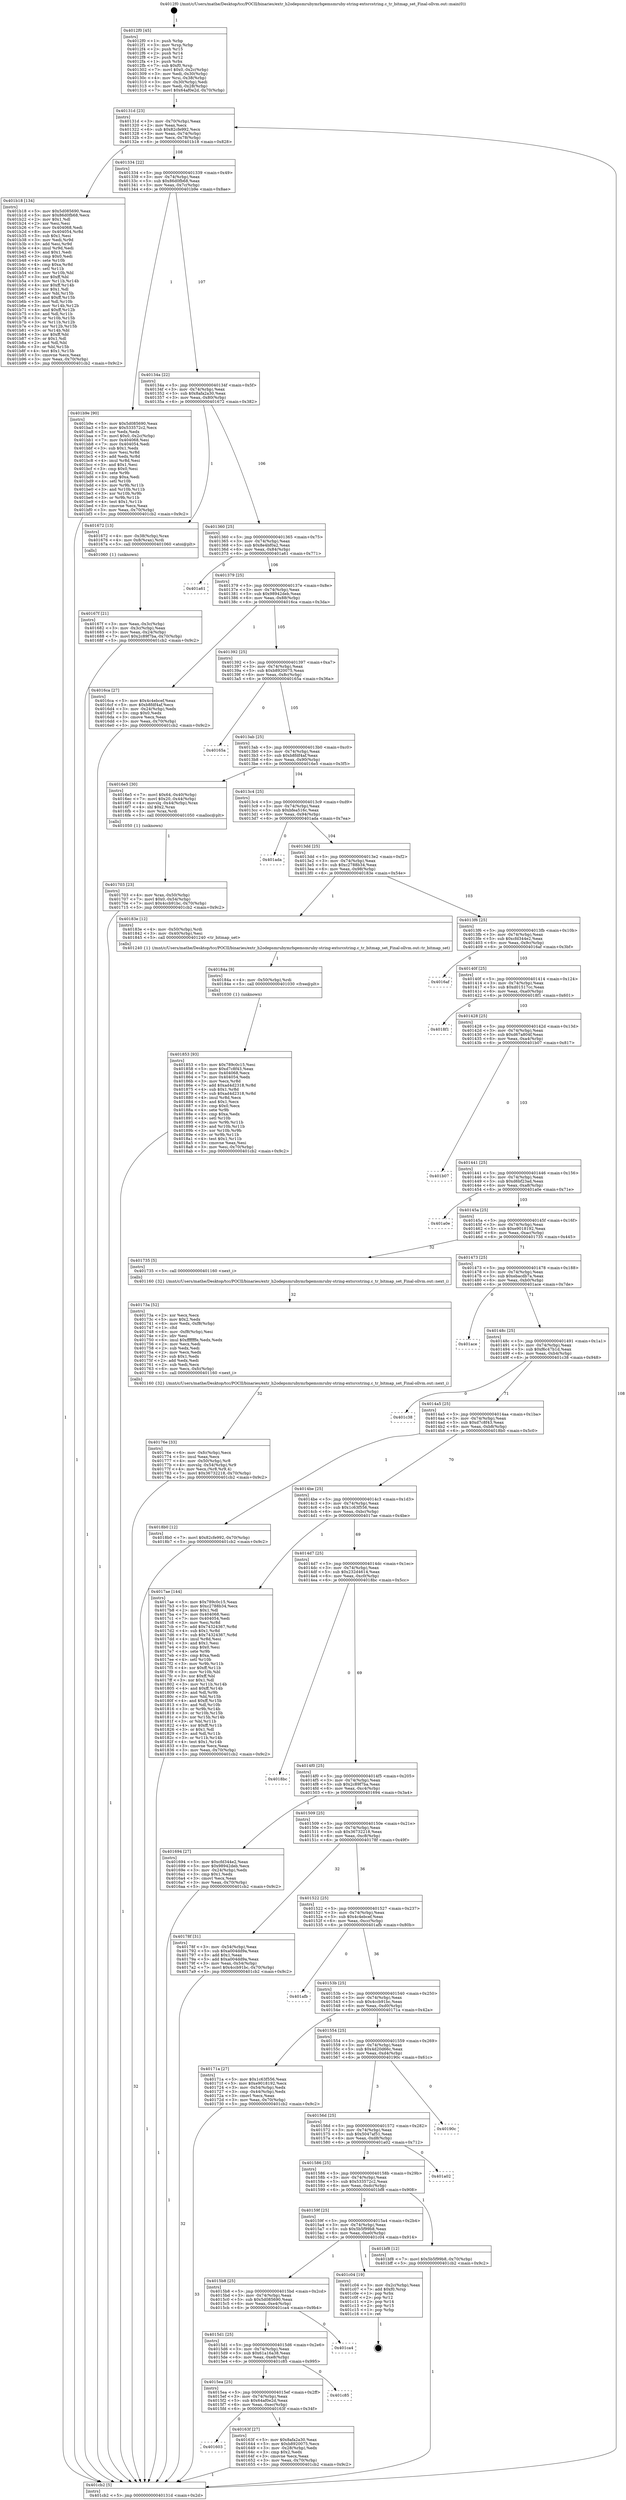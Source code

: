 digraph "0x4012f0" {
  label = "0x4012f0 (/mnt/c/Users/mathe/Desktop/tcc/POCII/binaries/extr_h2odepsmrubymrbgemsmruby-string-extsrcstring.c_tr_bitmap_set_Final-ollvm.out::main(0))"
  labelloc = "t"
  node[shape=record]

  Entry [label="",width=0.3,height=0.3,shape=circle,fillcolor=black,style=filled]
  "0x40131d" [label="{
     0x40131d [23]\l
     | [instrs]\l
     &nbsp;&nbsp;0x40131d \<+3\>: mov -0x70(%rbp),%eax\l
     &nbsp;&nbsp;0x401320 \<+2\>: mov %eax,%ecx\l
     &nbsp;&nbsp;0x401322 \<+6\>: sub $0x82cfe992,%ecx\l
     &nbsp;&nbsp;0x401328 \<+3\>: mov %eax,-0x74(%rbp)\l
     &nbsp;&nbsp;0x40132b \<+3\>: mov %ecx,-0x78(%rbp)\l
     &nbsp;&nbsp;0x40132e \<+6\>: je 0000000000401b18 \<main+0x828\>\l
  }"]
  "0x401b18" [label="{
     0x401b18 [134]\l
     | [instrs]\l
     &nbsp;&nbsp;0x401b18 \<+5\>: mov $0x5d085690,%eax\l
     &nbsp;&nbsp;0x401b1d \<+5\>: mov $0x86d0fb68,%ecx\l
     &nbsp;&nbsp;0x401b22 \<+2\>: mov $0x1,%dl\l
     &nbsp;&nbsp;0x401b24 \<+2\>: xor %esi,%esi\l
     &nbsp;&nbsp;0x401b26 \<+7\>: mov 0x404068,%edi\l
     &nbsp;&nbsp;0x401b2d \<+8\>: mov 0x404054,%r8d\l
     &nbsp;&nbsp;0x401b35 \<+3\>: sub $0x1,%esi\l
     &nbsp;&nbsp;0x401b38 \<+3\>: mov %edi,%r9d\l
     &nbsp;&nbsp;0x401b3b \<+3\>: add %esi,%r9d\l
     &nbsp;&nbsp;0x401b3e \<+4\>: imul %r9d,%edi\l
     &nbsp;&nbsp;0x401b42 \<+3\>: and $0x1,%edi\l
     &nbsp;&nbsp;0x401b45 \<+3\>: cmp $0x0,%edi\l
     &nbsp;&nbsp;0x401b48 \<+4\>: sete %r10b\l
     &nbsp;&nbsp;0x401b4c \<+4\>: cmp $0xa,%r8d\l
     &nbsp;&nbsp;0x401b50 \<+4\>: setl %r11b\l
     &nbsp;&nbsp;0x401b54 \<+3\>: mov %r10b,%bl\l
     &nbsp;&nbsp;0x401b57 \<+3\>: xor $0xff,%bl\l
     &nbsp;&nbsp;0x401b5a \<+3\>: mov %r11b,%r14b\l
     &nbsp;&nbsp;0x401b5d \<+4\>: xor $0xff,%r14b\l
     &nbsp;&nbsp;0x401b61 \<+3\>: xor $0x1,%dl\l
     &nbsp;&nbsp;0x401b64 \<+3\>: mov %bl,%r15b\l
     &nbsp;&nbsp;0x401b67 \<+4\>: and $0xff,%r15b\l
     &nbsp;&nbsp;0x401b6b \<+3\>: and %dl,%r10b\l
     &nbsp;&nbsp;0x401b6e \<+3\>: mov %r14b,%r12b\l
     &nbsp;&nbsp;0x401b71 \<+4\>: and $0xff,%r12b\l
     &nbsp;&nbsp;0x401b75 \<+3\>: and %dl,%r11b\l
     &nbsp;&nbsp;0x401b78 \<+3\>: or %r10b,%r15b\l
     &nbsp;&nbsp;0x401b7b \<+3\>: or %r11b,%r12b\l
     &nbsp;&nbsp;0x401b7e \<+3\>: xor %r12b,%r15b\l
     &nbsp;&nbsp;0x401b81 \<+3\>: or %r14b,%bl\l
     &nbsp;&nbsp;0x401b84 \<+3\>: xor $0xff,%bl\l
     &nbsp;&nbsp;0x401b87 \<+3\>: or $0x1,%dl\l
     &nbsp;&nbsp;0x401b8a \<+2\>: and %dl,%bl\l
     &nbsp;&nbsp;0x401b8c \<+3\>: or %bl,%r15b\l
     &nbsp;&nbsp;0x401b8f \<+4\>: test $0x1,%r15b\l
     &nbsp;&nbsp;0x401b93 \<+3\>: cmovne %ecx,%eax\l
     &nbsp;&nbsp;0x401b96 \<+3\>: mov %eax,-0x70(%rbp)\l
     &nbsp;&nbsp;0x401b99 \<+5\>: jmp 0000000000401cb2 \<main+0x9c2\>\l
  }"]
  "0x401334" [label="{
     0x401334 [22]\l
     | [instrs]\l
     &nbsp;&nbsp;0x401334 \<+5\>: jmp 0000000000401339 \<main+0x49\>\l
     &nbsp;&nbsp;0x401339 \<+3\>: mov -0x74(%rbp),%eax\l
     &nbsp;&nbsp;0x40133c \<+5\>: sub $0x86d0fb68,%eax\l
     &nbsp;&nbsp;0x401341 \<+3\>: mov %eax,-0x7c(%rbp)\l
     &nbsp;&nbsp;0x401344 \<+6\>: je 0000000000401b9e \<main+0x8ae\>\l
  }"]
  Exit [label="",width=0.3,height=0.3,shape=circle,fillcolor=black,style=filled,peripheries=2]
  "0x401b9e" [label="{
     0x401b9e [90]\l
     | [instrs]\l
     &nbsp;&nbsp;0x401b9e \<+5\>: mov $0x5d085690,%eax\l
     &nbsp;&nbsp;0x401ba3 \<+5\>: mov $0x533572c2,%ecx\l
     &nbsp;&nbsp;0x401ba8 \<+2\>: xor %edx,%edx\l
     &nbsp;&nbsp;0x401baa \<+7\>: movl $0x0,-0x2c(%rbp)\l
     &nbsp;&nbsp;0x401bb1 \<+7\>: mov 0x404068,%esi\l
     &nbsp;&nbsp;0x401bb8 \<+7\>: mov 0x404054,%edi\l
     &nbsp;&nbsp;0x401bbf \<+3\>: sub $0x1,%edx\l
     &nbsp;&nbsp;0x401bc2 \<+3\>: mov %esi,%r8d\l
     &nbsp;&nbsp;0x401bc5 \<+3\>: add %edx,%r8d\l
     &nbsp;&nbsp;0x401bc8 \<+4\>: imul %r8d,%esi\l
     &nbsp;&nbsp;0x401bcc \<+3\>: and $0x1,%esi\l
     &nbsp;&nbsp;0x401bcf \<+3\>: cmp $0x0,%esi\l
     &nbsp;&nbsp;0x401bd2 \<+4\>: sete %r9b\l
     &nbsp;&nbsp;0x401bd6 \<+3\>: cmp $0xa,%edi\l
     &nbsp;&nbsp;0x401bd9 \<+4\>: setl %r10b\l
     &nbsp;&nbsp;0x401bdd \<+3\>: mov %r9b,%r11b\l
     &nbsp;&nbsp;0x401be0 \<+3\>: and %r10b,%r11b\l
     &nbsp;&nbsp;0x401be3 \<+3\>: xor %r10b,%r9b\l
     &nbsp;&nbsp;0x401be6 \<+3\>: or %r9b,%r11b\l
     &nbsp;&nbsp;0x401be9 \<+4\>: test $0x1,%r11b\l
     &nbsp;&nbsp;0x401bed \<+3\>: cmovne %ecx,%eax\l
     &nbsp;&nbsp;0x401bf0 \<+3\>: mov %eax,-0x70(%rbp)\l
     &nbsp;&nbsp;0x401bf3 \<+5\>: jmp 0000000000401cb2 \<main+0x9c2\>\l
  }"]
  "0x40134a" [label="{
     0x40134a [22]\l
     | [instrs]\l
     &nbsp;&nbsp;0x40134a \<+5\>: jmp 000000000040134f \<main+0x5f\>\l
     &nbsp;&nbsp;0x40134f \<+3\>: mov -0x74(%rbp),%eax\l
     &nbsp;&nbsp;0x401352 \<+5\>: sub $0x8afa2a30,%eax\l
     &nbsp;&nbsp;0x401357 \<+3\>: mov %eax,-0x80(%rbp)\l
     &nbsp;&nbsp;0x40135a \<+6\>: je 0000000000401672 \<main+0x382\>\l
  }"]
  "0x401853" [label="{
     0x401853 [93]\l
     | [instrs]\l
     &nbsp;&nbsp;0x401853 \<+5\>: mov $0x789c0c15,%esi\l
     &nbsp;&nbsp;0x401858 \<+5\>: mov $0xd7c8f43,%eax\l
     &nbsp;&nbsp;0x40185d \<+7\>: mov 0x404068,%ecx\l
     &nbsp;&nbsp;0x401864 \<+7\>: mov 0x404054,%edx\l
     &nbsp;&nbsp;0x40186b \<+3\>: mov %ecx,%r8d\l
     &nbsp;&nbsp;0x40186e \<+7\>: add $0xad4d2318,%r8d\l
     &nbsp;&nbsp;0x401875 \<+4\>: sub $0x1,%r8d\l
     &nbsp;&nbsp;0x401879 \<+7\>: sub $0xad4d2318,%r8d\l
     &nbsp;&nbsp;0x401880 \<+4\>: imul %r8d,%ecx\l
     &nbsp;&nbsp;0x401884 \<+3\>: and $0x1,%ecx\l
     &nbsp;&nbsp;0x401887 \<+3\>: cmp $0x0,%ecx\l
     &nbsp;&nbsp;0x40188a \<+4\>: sete %r9b\l
     &nbsp;&nbsp;0x40188e \<+3\>: cmp $0xa,%edx\l
     &nbsp;&nbsp;0x401891 \<+4\>: setl %r10b\l
     &nbsp;&nbsp;0x401895 \<+3\>: mov %r9b,%r11b\l
     &nbsp;&nbsp;0x401898 \<+3\>: and %r10b,%r11b\l
     &nbsp;&nbsp;0x40189b \<+3\>: xor %r10b,%r9b\l
     &nbsp;&nbsp;0x40189e \<+3\>: or %r9b,%r11b\l
     &nbsp;&nbsp;0x4018a1 \<+4\>: test $0x1,%r11b\l
     &nbsp;&nbsp;0x4018a5 \<+3\>: cmovne %eax,%esi\l
     &nbsp;&nbsp;0x4018a8 \<+3\>: mov %esi,-0x70(%rbp)\l
     &nbsp;&nbsp;0x4018ab \<+5\>: jmp 0000000000401cb2 \<main+0x9c2\>\l
  }"]
  "0x401672" [label="{
     0x401672 [13]\l
     | [instrs]\l
     &nbsp;&nbsp;0x401672 \<+4\>: mov -0x38(%rbp),%rax\l
     &nbsp;&nbsp;0x401676 \<+4\>: mov 0x8(%rax),%rdi\l
     &nbsp;&nbsp;0x40167a \<+5\>: call 0000000000401060 \<atoi@plt\>\l
     | [calls]\l
     &nbsp;&nbsp;0x401060 \{1\} (unknown)\l
  }"]
  "0x401360" [label="{
     0x401360 [25]\l
     | [instrs]\l
     &nbsp;&nbsp;0x401360 \<+5\>: jmp 0000000000401365 \<main+0x75\>\l
     &nbsp;&nbsp;0x401365 \<+3\>: mov -0x74(%rbp),%eax\l
     &nbsp;&nbsp;0x401368 \<+5\>: sub $0x8e4bf0a2,%eax\l
     &nbsp;&nbsp;0x40136d \<+6\>: mov %eax,-0x84(%rbp)\l
     &nbsp;&nbsp;0x401373 \<+6\>: je 0000000000401a61 \<main+0x771\>\l
  }"]
  "0x40184a" [label="{
     0x40184a [9]\l
     | [instrs]\l
     &nbsp;&nbsp;0x40184a \<+4\>: mov -0x50(%rbp),%rdi\l
     &nbsp;&nbsp;0x40184e \<+5\>: call 0000000000401030 \<free@plt\>\l
     | [calls]\l
     &nbsp;&nbsp;0x401030 \{1\} (unknown)\l
  }"]
  "0x401a61" [label="{
     0x401a61\l
  }", style=dashed]
  "0x401379" [label="{
     0x401379 [25]\l
     | [instrs]\l
     &nbsp;&nbsp;0x401379 \<+5\>: jmp 000000000040137e \<main+0x8e\>\l
     &nbsp;&nbsp;0x40137e \<+3\>: mov -0x74(%rbp),%eax\l
     &nbsp;&nbsp;0x401381 \<+5\>: sub $0x98942deb,%eax\l
     &nbsp;&nbsp;0x401386 \<+6\>: mov %eax,-0x88(%rbp)\l
     &nbsp;&nbsp;0x40138c \<+6\>: je 00000000004016ca \<main+0x3da\>\l
  }"]
  "0x40176e" [label="{
     0x40176e [33]\l
     | [instrs]\l
     &nbsp;&nbsp;0x40176e \<+6\>: mov -0xfc(%rbp),%ecx\l
     &nbsp;&nbsp;0x401774 \<+3\>: imul %eax,%ecx\l
     &nbsp;&nbsp;0x401777 \<+4\>: mov -0x50(%rbp),%r8\l
     &nbsp;&nbsp;0x40177b \<+4\>: movslq -0x54(%rbp),%r9\l
     &nbsp;&nbsp;0x40177f \<+4\>: mov %ecx,(%r8,%r9,4)\l
     &nbsp;&nbsp;0x401783 \<+7\>: movl $0x36732218,-0x70(%rbp)\l
     &nbsp;&nbsp;0x40178a \<+5\>: jmp 0000000000401cb2 \<main+0x9c2\>\l
  }"]
  "0x4016ca" [label="{
     0x4016ca [27]\l
     | [instrs]\l
     &nbsp;&nbsp;0x4016ca \<+5\>: mov $0x4c4ebcef,%eax\l
     &nbsp;&nbsp;0x4016cf \<+5\>: mov $0xb8fdf4af,%ecx\l
     &nbsp;&nbsp;0x4016d4 \<+3\>: mov -0x24(%rbp),%edx\l
     &nbsp;&nbsp;0x4016d7 \<+3\>: cmp $0x0,%edx\l
     &nbsp;&nbsp;0x4016da \<+3\>: cmove %ecx,%eax\l
     &nbsp;&nbsp;0x4016dd \<+3\>: mov %eax,-0x70(%rbp)\l
     &nbsp;&nbsp;0x4016e0 \<+5\>: jmp 0000000000401cb2 \<main+0x9c2\>\l
  }"]
  "0x401392" [label="{
     0x401392 [25]\l
     | [instrs]\l
     &nbsp;&nbsp;0x401392 \<+5\>: jmp 0000000000401397 \<main+0xa7\>\l
     &nbsp;&nbsp;0x401397 \<+3\>: mov -0x74(%rbp),%eax\l
     &nbsp;&nbsp;0x40139a \<+5\>: sub $0xb8920075,%eax\l
     &nbsp;&nbsp;0x40139f \<+6\>: mov %eax,-0x8c(%rbp)\l
     &nbsp;&nbsp;0x4013a5 \<+6\>: je 000000000040165a \<main+0x36a\>\l
  }"]
  "0x40173a" [label="{
     0x40173a [52]\l
     | [instrs]\l
     &nbsp;&nbsp;0x40173a \<+2\>: xor %ecx,%ecx\l
     &nbsp;&nbsp;0x40173c \<+5\>: mov $0x2,%edx\l
     &nbsp;&nbsp;0x401741 \<+6\>: mov %edx,-0xf8(%rbp)\l
     &nbsp;&nbsp;0x401747 \<+1\>: cltd\l
     &nbsp;&nbsp;0x401748 \<+6\>: mov -0xf8(%rbp),%esi\l
     &nbsp;&nbsp;0x40174e \<+2\>: idiv %esi\l
     &nbsp;&nbsp;0x401750 \<+6\>: imul $0xfffffffe,%edx,%edx\l
     &nbsp;&nbsp;0x401756 \<+2\>: mov %ecx,%edi\l
     &nbsp;&nbsp;0x401758 \<+2\>: sub %edx,%edi\l
     &nbsp;&nbsp;0x40175a \<+2\>: mov %ecx,%edx\l
     &nbsp;&nbsp;0x40175c \<+3\>: sub $0x1,%edx\l
     &nbsp;&nbsp;0x40175f \<+2\>: add %edx,%edi\l
     &nbsp;&nbsp;0x401761 \<+2\>: sub %edi,%ecx\l
     &nbsp;&nbsp;0x401763 \<+6\>: mov %ecx,-0xfc(%rbp)\l
     &nbsp;&nbsp;0x401769 \<+5\>: call 0000000000401160 \<next_i\>\l
     | [calls]\l
     &nbsp;&nbsp;0x401160 \{32\} (/mnt/c/Users/mathe/Desktop/tcc/POCII/binaries/extr_h2odepsmrubymrbgemsmruby-string-extsrcstring.c_tr_bitmap_set_Final-ollvm.out::next_i)\l
  }"]
  "0x40165a" [label="{
     0x40165a\l
  }", style=dashed]
  "0x4013ab" [label="{
     0x4013ab [25]\l
     | [instrs]\l
     &nbsp;&nbsp;0x4013ab \<+5\>: jmp 00000000004013b0 \<main+0xc0\>\l
     &nbsp;&nbsp;0x4013b0 \<+3\>: mov -0x74(%rbp),%eax\l
     &nbsp;&nbsp;0x4013b3 \<+5\>: sub $0xb8fdf4af,%eax\l
     &nbsp;&nbsp;0x4013b8 \<+6\>: mov %eax,-0x90(%rbp)\l
     &nbsp;&nbsp;0x4013be \<+6\>: je 00000000004016e5 \<main+0x3f5\>\l
  }"]
  "0x401703" [label="{
     0x401703 [23]\l
     | [instrs]\l
     &nbsp;&nbsp;0x401703 \<+4\>: mov %rax,-0x50(%rbp)\l
     &nbsp;&nbsp;0x401707 \<+7\>: movl $0x0,-0x54(%rbp)\l
     &nbsp;&nbsp;0x40170e \<+7\>: movl $0x4ccb91bc,-0x70(%rbp)\l
     &nbsp;&nbsp;0x401715 \<+5\>: jmp 0000000000401cb2 \<main+0x9c2\>\l
  }"]
  "0x4016e5" [label="{
     0x4016e5 [30]\l
     | [instrs]\l
     &nbsp;&nbsp;0x4016e5 \<+7\>: movl $0x64,-0x40(%rbp)\l
     &nbsp;&nbsp;0x4016ec \<+7\>: movl $0x20,-0x44(%rbp)\l
     &nbsp;&nbsp;0x4016f3 \<+4\>: movslq -0x44(%rbp),%rax\l
     &nbsp;&nbsp;0x4016f7 \<+4\>: shl $0x2,%rax\l
     &nbsp;&nbsp;0x4016fb \<+3\>: mov %rax,%rdi\l
     &nbsp;&nbsp;0x4016fe \<+5\>: call 0000000000401050 \<malloc@plt\>\l
     | [calls]\l
     &nbsp;&nbsp;0x401050 \{1\} (unknown)\l
  }"]
  "0x4013c4" [label="{
     0x4013c4 [25]\l
     | [instrs]\l
     &nbsp;&nbsp;0x4013c4 \<+5\>: jmp 00000000004013c9 \<main+0xd9\>\l
     &nbsp;&nbsp;0x4013c9 \<+3\>: mov -0x74(%rbp),%eax\l
     &nbsp;&nbsp;0x4013cc \<+5\>: sub $0xbfea516c,%eax\l
     &nbsp;&nbsp;0x4013d1 \<+6\>: mov %eax,-0x94(%rbp)\l
     &nbsp;&nbsp;0x4013d7 \<+6\>: je 0000000000401ada \<main+0x7ea\>\l
  }"]
  "0x40167f" [label="{
     0x40167f [21]\l
     | [instrs]\l
     &nbsp;&nbsp;0x40167f \<+3\>: mov %eax,-0x3c(%rbp)\l
     &nbsp;&nbsp;0x401682 \<+3\>: mov -0x3c(%rbp),%eax\l
     &nbsp;&nbsp;0x401685 \<+3\>: mov %eax,-0x24(%rbp)\l
     &nbsp;&nbsp;0x401688 \<+7\>: movl $0x2c89f7ba,-0x70(%rbp)\l
     &nbsp;&nbsp;0x40168f \<+5\>: jmp 0000000000401cb2 \<main+0x9c2\>\l
  }"]
  "0x401ada" [label="{
     0x401ada\l
  }", style=dashed]
  "0x4013dd" [label="{
     0x4013dd [25]\l
     | [instrs]\l
     &nbsp;&nbsp;0x4013dd \<+5\>: jmp 00000000004013e2 \<main+0xf2\>\l
     &nbsp;&nbsp;0x4013e2 \<+3\>: mov -0x74(%rbp),%eax\l
     &nbsp;&nbsp;0x4013e5 \<+5\>: sub $0xc2788b34,%eax\l
     &nbsp;&nbsp;0x4013ea \<+6\>: mov %eax,-0x98(%rbp)\l
     &nbsp;&nbsp;0x4013f0 \<+6\>: je 000000000040183e \<main+0x54e\>\l
  }"]
  "0x4012f0" [label="{
     0x4012f0 [45]\l
     | [instrs]\l
     &nbsp;&nbsp;0x4012f0 \<+1\>: push %rbp\l
     &nbsp;&nbsp;0x4012f1 \<+3\>: mov %rsp,%rbp\l
     &nbsp;&nbsp;0x4012f4 \<+2\>: push %r15\l
     &nbsp;&nbsp;0x4012f6 \<+2\>: push %r14\l
     &nbsp;&nbsp;0x4012f8 \<+2\>: push %r12\l
     &nbsp;&nbsp;0x4012fa \<+1\>: push %rbx\l
     &nbsp;&nbsp;0x4012fb \<+7\>: sub $0xf0,%rsp\l
     &nbsp;&nbsp;0x401302 \<+7\>: movl $0x0,-0x2c(%rbp)\l
     &nbsp;&nbsp;0x401309 \<+3\>: mov %edi,-0x30(%rbp)\l
     &nbsp;&nbsp;0x40130c \<+4\>: mov %rsi,-0x38(%rbp)\l
     &nbsp;&nbsp;0x401310 \<+3\>: mov -0x30(%rbp),%edi\l
     &nbsp;&nbsp;0x401313 \<+3\>: mov %edi,-0x28(%rbp)\l
     &nbsp;&nbsp;0x401316 \<+7\>: movl $0x64af0e2d,-0x70(%rbp)\l
  }"]
  "0x40183e" [label="{
     0x40183e [12]\l
     | [instrs]\l
     &nbsp;&nbsp;0x40183e \<+4\>: mov -0x50(%rbp),%rdi\l
     &nbsp;&nbsp;0x401842 \<+3\>: mov -0x40(%rbp),%esi\l
     &nbsp;&nbsp;0x401845 \<+5\>: call 0000000000401240 \<tr_bitmap_set\>\l
     | [calls]\l
     &nbsp;&nbsp;0x401240 \{1\} (/mnt/c/Users/mathe/Desktop/tcc/POCII/binaries/extr_h2odepsmrubymrbgemsmruby-string-extsrcstring.c_tr_bitmap_set_Final-ollvm.out::tr_bitmap_set)\l
  }"]
  "0x4013f6" [label="{
     0x4013f6 [25]\l
     | [instrs]\l
     &nbsp;&nbsp;0x4013f6 \<+5\>: jmp 00000000004013fb \<main+0x10b\>\l
     &nbsp;&nbsp;0x4013fb \<+3\>: mov -0x74(%rbp),%eax\l
     &nbsp;&nbsp;0x4013fe \<+5\>: sub $0xcfd344e2,%eax\l
     &nbsp;&nbsp;0x401403 \<+6\>: mov %eax,-0x9c(%rbp)\l
     &nbsp;&nbsp;0x401409 \<+6\>: je 00000000004016af \<main+0x3bf\>\l
  }"]
  "0x401cb2" [label="{
     0x401cb2 [5]\l
     | [instrs]\l
     &nbsp;&nbsp;0x401cb2 \<+5\>: jmp 000000000040131d \<main+0x2d\>\l
  }"]
  "0x4016af" [label="{
     0x4016af\l
  }", style=dashed]
  "0x40140f" [label="{
     0x40140f [25]\l
     | [instrs]\l
     &nbsp;&nbsp;0x40140f \<+5\>: jmp 0000000000401414 \<main+0x124\>\l
     &nbsp;&nbsp;0x401414 \<+3\>: mov -0x74(%rbp),%eax\l
     &nbsp;&nbsp;0x401417 \<+5\>: sub $0xd01517cc,%eax\l
     &nbsp;&nbsp;0x40141c \<+6\>: mov %eax,-0xa0(%rbp)\l
     &nbsp;&nbsp;0x401422 \<+6\>: je 00000000004018f1 \<main+0x601\>\l
  }"]
  "0x401603" [label="{
     0x401603\l
  }", style=dashed]
  "0x4018f1" [label="{
     0x4018f1\l
  }", style=dashed]
  "0x401428" [label="{
     0x401428 [25]\l
     | [instrs]\l
     &nbsp;&nbsp;0x401428 \<+5\>: jmp 000000000040142d \<main+0x13d\>\l
     &nbsp;&nbsp;0x40142d \<+3\>: mov -0x74(%rbp),%eax\l
     &nbsp;&nbsp;0x401430 \<+5\>: sub $0xd67a804f,%eax\l
     &nbsp;&nbsp;0x401435 \<+6\>: mov %eax,-0xa4(%rbp)\l
     &nbsp;&nbsp;0x40143b \<+6\>: je 0000000000401b07 \<main+0x817\>\l
  }"]
  "0x40163f" [label="{
     0x40163f [27]\l
     | [instrs]\l
     &nbsp;&nbsp;0x40163f \<+5\>: mov $0x8afa2a30,%eax\l
     &nbsp;&nbsp;0x401644 \<+5\>: mov $0xb8920075,%ecx\l
     &nbsp;&nbsp;0x401649 \<+3\>: mov -0x28(%rbp),%edx\l
     &nbsp;&nbsp;0x40164c \<+3\>: cmp $0x2,%edx\l
     &nbsp;&nbsp;0x40164f \<+3\>: cmovne %ecx,%eax\l
     &nbsp;&nbsp;0x401652 \<+3\>: mov %eax,-0x70(%rbp)\l
     &nbsp;&nbsp;0x401655 \<+5\>: jmp 0000000000401cb2 \<main+0x9c2\>\l
  }"]
  "0x401b07" [label="{
     0x401b07\l
  }", style=dashed]
  "0x401441" [label="{
     0x401441 [25]\l
     | [instrs]\l
     &nbsp;&nbsp;0x401441 \<+5\>: jmp 0000000000401446 \<main+0x156\>\l
     &nbsp;&nbsp;0x401446 \<+3\>: mov -0x74(%rbp),%eax\l
     &nbsp;&nbsp;0x401449 \<+5\>: sub $0xd6bf23ad,%eax\l
     &nbsp;&nbsp;0x40144e \<+6\>: mov %eax,-0xa8(%rbp)\l
     &nbsp;&nbsp;0x401454 \<+6\>: je 0000000000401a0e \<main+0x71e\>\l
  }"]
  "0x4015ea" [label="{
     0x4015ea [25]\l
     | [instrs]\l
     &nbsp;&nbsp;0x4015ea \<+5\>: jmp 00000000004015ef \<main+0x2ff\>\l
     &nbsp;&nbsp;0x4015ef \<+3\>: mov -0x74(%rbp),%eax\l
     &nbsp;&nbsp;0x4015f2 \<+5\>: sub $0x64af0e2d,%eax\l
     &nbsp;&nbsp;0x4015f7 \<+6\>: mov %eax,-0xec(%rbp)\l
     &nbsp;&nbsp;0x4015fd \<+6\>: je 000000000040163f \<main+0x34f\>\l
  }"]
  "0x401a0e" [label="{
     0x401a0e\l
  }", style=dashed]
  "0x40145a" [label="{
     0x40145a [25]\l
     | [instrs]\l
     &nbsp;&nbsp;0x40145a \<+5\>: jmp 000000000040145f \<main+0x16f\>\l
     &nbsp;&nbsp;0x40145f \<+3\>: mov -0x74(%rbp),%eax\l
     &nbsp;&nbsp;0x401462 \<+5\>: sub $0xe9018192,%eax\l
     &nbsp;&nbsp;0x401467 \<+6\>: mov %eax,-0xac(%rbp)\l
     &nbsp;&nbsp;0x40146d \<+6\>: je 0000000000401735 \<main+0x445\>\l
  }"]
  "0x401c85" [label="{
     0x401c85\l
  }", style=dashed]
  "0x401735" [label="{
     0x401735 [5]\l
     | [instrs]\l
     &nbsp;&nbsp;0x401735 \<+5\>: call 0000000000401160 \<next_i\>\l
     | [calls]\l
     &nbsp;&nbsp;0x401160 \{32\} (/mnt/c/Users/mathe/Desktop/tcc/POCII/binaries/extr_h2odepsmrubymrbgemsmruby-string-extsrcstring.c_tr_bitmap_set_Final-ollvm.out::next_i)\l
  }"]
  "0x401473" [label="{
     0x401473 [25]\l
     | [instrs]\l
     &nbsp;&nbsp;0x401473 \<+5\>: jmp 0000000000401478 \<main+0x188\>\l
     &nbsp;&nbsp;0x401478 \<+3\>: mov -0x74(%rbp),%eax\l
     &nbsp;&nbsp;0x40147b \<+5\>: sub $0xebacdb7a,%eax\l
     &nbsp;&nbsp;0x401480 \<+6\>: mov %eax,-0xb0(%rbp)\l
     &nbsp;&nbsp;0x401486 \<+6\>: je 0000000000401ace \<main+0x7de\>\l
  }"]
  "0x4015d1" [label="{
     0x4015d1 [25]\l
     | [instrs]\l
     &nbsp;&nbsp;0x4015d1 \<+5\>: jmp 00000000004015d6 \<main+0x2e6\>\l
     &nbsp;&nbsp;0x4015d6 \<+3\>: mov -0x74(%rbp),%eax\l
     &nbsp;&nbsp;0x4015d9 \<+5\>: sub $0x61a16a38,%eax\l
     &nbsp;&nbsp;0x4015de \<+6\>: mov %eax,-0xe8(%rbp)\l
     &nbsp;&nbsp;0x4015e4 \<+6\>: je 0000000000401c85 \<main+0x995\>\l
  }"]
  "0x401ace" [label="{
     0x401ace\l
  }", style=dashed]
  "0x40148c" [label="{
     0x40148c [25]\l
     | [instrs]\l
     &nbsp;&nbsp;0x40148c \<+5\>: jmp 0000000000401491 \<main+0x1a1\>\l
     &nbsp;&nbsp;0x401491 \<+3\>: mov -0x74(%rbp),%eax\l
     &nbsp;&nbsp;0x401494 \<+5\>: sub $0xf6c47b1d,%eax\l
     &nbsp;&nbsp;0x401499 \<+6\>: mov %eax,-0xb4(%rbp)\l
     &nbsp;&nbsp;0x40149f \<+6\>: je 0000000000401c38 \<main+0x948\>\l
  }"]
  "0x401ca4" [label="{
     0x401ca4\l
  }", style=dashed]
  "0x401c38" [label="{
     0x401c38\l
  }", style=dashed]
  "0x4014a5" [label="{
     0x4014a5 [25]\l
     | [instrs]\l
     &nbsp;&nbsp;0x4014a5 \<+5\>: jmp 00000000004014aa \<main+0x1ba\>\l
     &nbsp;&nbsp;0x4014aa \<+3\>: mov -0x74(%rbp),%eax\l
     &nbsp;&nbsp;0x4014ad \<+5\>: sub $0xd7c8f43,%eax\l
     &nbsp;&nbsp;0x4014b2 \<+6\>: mov %eax,-0xb8(%rbp)\l
     &nbsp;&nbsp;0x4014b8 \<+6\>: je 00000000004018b0 \<main+0x5c0\>\l
  }"]
  "0x4015b8" [label="{
     0x4015b8 [25]\l
     | [instrs]\l
     &nbsp;&nbsp;0x4015b8 \<+5\>: jmp 00000000004015bd \<main+0x2cd\>\l
     &nbsp;&nbsp;0x4015bd \<+3\>: mov -0x74(%rbp),%eax\l
     &nbsp;&nbsp;0x4015c0 \<+5\>: sub $0x5d085690,%eax\l
     &nbsp;&nbsp;0x4015c5 \<+6\>: mov %eax,-0xe4(%rbp)\l
     &nbsp;&nbsp;0x4015cb \<+6\>: je 0000000000401ca4 \<main+0x9b4\>\l
  }"]
  "0x4018b0" [label="{
     0x4018b0 [12]\l
     | [instrs]\l
     &nbsp;&nbsp;0x4018b0 \<+7\>: movl $0x82cfe992,-0x70(%rbp)\l
     &nbsp;&nbsp;0x4018b7 \<+5\>: jmp 0000000000401cb2 \<main+0x9c2\>\l
  }"]
  "0x4014be" [label="{
     0x4014be [25]\l
     | [instrs]\l
     &nbsp;&nbsp;0x4014be \<+5\>: jmp 00000000004014c3 \<main+0x1d3\>\l
     &nbsp;&nbsp;0x4014c3 \<+3\>: mov -0x74(%rbp),%eax\l
     &nbsp;&nbsp;0x4014c6 \<+5\>: sub $0x1c63f556,%eax\l
     &nbsp;&nbsp;0x4014cb \<+6\>: mov %eax,-0xbc(%rbp)\l
     &nbsp;&nbsp;0x4014d1 \<+6\>: je 00000000004017ae \<main+0x4be\>\l
  }"]
  "0x401c04" [label="{
     0x401c04 [19]\l
     | [instrs]\l
     &nbsp;&nbsp;0x401c04 \<+3\>: mov -0x2c(%rbp),%eax\l
     &nbsp;&nbsp;0x401c07 \<+7\>: add $0xf0,%rsp\l
     &nbsp;&nbsp;0x401c0e \<+1\>: pop %rbx\l
     &nbsp;&nbsp;0x401c0f \<+2\>: pop %r12\l
     &nbsp;&nbsp;0x401c11 \<+2\>: pop %r14\l
     &nbsp;&nbsp;0x401c13 \<+2\>: pop %r15\l
     &nbsp;&nbsp;0x401c15 \<+1\>: pop %rbp\l
     &nbsp;&nbsp;0x401c16 \<+1\>: ret\l
  }"]
  "0x4017ae" [label="{
     0x4017ae [144]\l
     | [instrs]\l
     &nbsp;&nbsp;0x4017ae \<+5\>: mov $0x789c0c15,%eax\l
     &nbsp;&nbsp;0x4017b3 \<+5\>: mov $0xc2788b34,%ecx\l
     &nbsp;&nbsp;0x4017b8 \<+2\>: mov $0x1,%dl\l
     &nbsp;&nbsp;0x4017ba \<+7\>: mov 0x404068,%esi\l
     &nbsp;&nbsp;0x4017c1 \<+7\>: mov 0x404054,%edi\l
     &nbsp;&nbsp;0x4017c8 \<+3\>: mov %esi,%r8d\l
     &nbsp;&nbsp;0x4017cb \<+7\>: add $0x74324367,%r8d\l
     &nbsp;&nbsp;0x4017d2 \<+4\>: sub $0x1,%r8d\l
     &nbsp;&nbsp;0x4017d6 \<+7\>: sub $0x74324367,%r8d\l
     &nbsp;&nbsp;0x4017dd \<+4\>: imul %r8d,%esi\l
     &nbsp;&nbsp;0x4017e1 \<+3\>: and $0x1,%esi\l
     &nbsp;&nbsp;0x4017e4 \<+3\>: cmp $0x0,%esi\l
     &nbsp;&nbsp;0x4017e7 \<+4\>: sete %r9b\l
     &nbsp;&nbsp;0x4017eb \<+3\>: cmp $0xa,%edi\l
     &nbsp;&nbsp;0x4017ee \<+4\>: setl %r10b\l
     &nbsp;&nbsp;0x4017f2 \<+3\>: mov %r9b,%r11b\l
     &nbsp;&nbsp;0x4017f5 \<+4\>: xor $0xff,%r11b\l
     &nbsp;&nbsp;0x4017f9 \<+3\>: mov %r10b,%bl\l
     &nbsp;&nbsp;0x4017fc \<+3\>: xor $0xff,%bl\l
     &nbsp;&nbsp;0x4017ff \<+3\>: xor $0x1,%dl\l
     &nbsp;&nbsp;0x401802 \<+3\>: mov %r11b,%r14b\l
     &nbsp;&nbsp;0x401805 \<+4\>: and $0xff,%r14b\l
     &nbsp;&nbsp;0x401809 \<+3\>: and %dl,%r9b\l
     &nbsp;&nbsp;0x40180c \<+3\>: mov %bl,%r15b\l
     &nbsp;&nbsp;0x40180f \<+4\>: and $0xff,%r15b\l
     &nbsp;&nbsp;0x401813 \<+3\>: and %dl,%r10b\l
     &nbsp;&nbsp;0x401816 \<+3\>: or %r9b,%r14b\l
     &nbsp;&nbsp;0x401819 \<+3\>: or %r10b,%r15b\l
     &nbsp;&nbsp;0x40181c \<+3\>: xor %r15b,%r14b\l
     &nbsp;&nbsp;0x40181f \<+3\>: or %bl,%r11b\l
     &nbsp;&nbsp;0x401822 \<+4\>: xor $0xff,%r11b\l
     &nbsp;&nbsp;0x401826 \<+3\>: or $0x1,%dl\l
     &nbsp;&nbsp;0x401829 \<+3\>: and %dl,%r11b\l
     &nbsp;&nbsp;0x40182c \<+3\>: or %r11b,%r14b\l
     &nbsp;&nbsp;0x40182f \<+4\>: test $0x1,%r14b\l
     &nbsp;&nbsp;0x401833 \<+3\>: cmovne %ecx,%eax\l
     &nbsp;&nbsp;0x401836 \<+3\>: mov %eax,-0x70(%rbp)\l
     &nbsp;&nbsp;0x401839 \<+5\>: jmp 0000000000401cb2 \<main+0x9c2\>\l
  }"]
  "0x4014d7" [label="{
     0x4014d7 [25]\l
     | [instrs]\l
     &nbsp;&nbsp;0x4014d7 \<+5\>: jmp 00000000004014dc \<main+0x1ec\>\l
     &nbsp;&nbsp;0x4014dc \<+3\>: mov -0x74(%rbp),%eax\l
     &nbsp;&nbsp;0x4014df \<+5\>: sub $0x232d4614,%eax\l
     &nbsp;&nbsp;0x4014e4 \<+6\>: mov %eax,-0xc0(%rbp)\l
     &nbsp;&nbsp;0x4014ea \<+6\>: je 00000000004018bc \<main+0x5cc\>\l
  }"]
  "0x40159f" [label="{
     0x40159f [25]\l
     | [instrs]\l
     &nbsp;&nbsp;0x40159f \<+5\>: jmp 00000000004015a4 \<main+0x2b4\>\l
     &nbsp;&nbsp;0x4015a4 \<+3\>: mov -0x74(%rbp),%eax\l
     &nbsp;&nbsp;0x4015a7 \<+5\>: sub $0x5b5f99b8,%eax\l
     &nbsp;&nbsp;0x4015ac \<+6\>: mov %eax,-0xe0(%rbp)\l
     &nbsp;&nbsp;0x4015b2 \<+6\>: je 0000000000401c04 \<main+0x914\>\l
  }"]
  "0x4018bc" [label="{
     0x4018bc\l
  }", style=dashed]
  "0x4014f0" [label="{
     0x4014f0 [25]\l
     | [instrs]\l
     &nbsp;&nbsp;0x4014f0 \<+5\>: jmp 00000000004014f5 \<main+0x205\>\l
     &nbsp;&nbsp;0x4014f5 \<+3\>: mov -0x74(%rbp),%eax\l
     &nbsp;&nbsp;0x4014f8 \<+5\>: sub $0x2c89f7ba,%eax\l
     &nbsp;&nbsp;0x4014fd \<+6\>: mov %eax,-0xc4(%rbp)\l
     &nbsp;&nbsp;0x401503 \<+6\>: je 0000000000401694 \<main+0x3a4\>\l
  }"]
  "0x401bf8" [label="{
     0x401bf8 [12]\l
     | [instrs]\l
     &nbsp;&nbsp;0x401bf8 \<+7\>: movl $0x5b5f99b8,-0x70(%rbp)\l
     &nbsp;&nbsp;0x401bff \<+5\>: jmp 0000000000401cb2 \<main+0x9c2\>\l
  }"]
  "0x401694" [label="{
     0x401694 [27]\l
     | [instrs]\l
     &nbsp;&nbsp;0x401694 \<+5\>: mov $0xcfd344e2,%eax\l
     &nbsp;&nbsp;0x401699 \<+5\>: mov $0x98942deb,%ecx\l
     &nbsp;&nbsp;0x40169e \<+3\>: mov -0x24(%rbp),%edx\l
     &nbsp;&nbsp;0x4016a1 \<+3\>: cmp $0x1,%edx\l
     &nbsp;&nbsp;0x4016a4 \<+3\>: cmovl %ecx,%eax\l
     &nbsp;&nbsp;0x4016a7 \<+3\>: mov %eax,-0x70(%rbp)\l
     &nbsp;&nbsp;0x4016aa \<+5\>: jmp 0000000000401cb2 \<main+0x9c2\>\l
  }"]
  "0x401509" [label="{
     0x401509 [25]\l
     | [instrs]\l
     &nbsp;&nbsp;0x401509 \<+5\>: jmp 000000000040150e \<main+0x21e\>\l
     &nbsp;&nbsp;0x40150e \<+3\>: mov -0x74(%rbp),%eax\l
     &nbsp;&nbsp;0x401511 \<+5\>: sub $0x36732218,%eax\l
     &nbsp;&nbsp;0x401516 \<+6\>: mov %eax,-0xc8(%rbp)\l
     &nbsp;&nbsp;0x40151c \<+6\>: je 000000000040178f \<main+0x49f\>\l
  }"]
  "0x401586" [label="{
     0x401586 [25]\l
     | [instrs]\l
     &nbsp;&nbsp;0x401586 \<+5\>: jmp 000000000040158b \<main+0x29b\>\l
     &nbsp;&nbsp;0x40158b \<+3\>: mov -0x74(%rbp),%eax\l
     &nbsp;&nbsp;0x40158e \<+5\>: sub $0x533572c2,%eax\l
     &nbsp;&nbsp;0x401593 \<+6\>: mov %eax,-0xdc(%rbp)\l
     &nbsp;&nbsp;0x401599 \<+6\>: je 0000000000401bf8 \<main+0x908\>\l
  }"]
  "0x40178f" [label="{
     0x40178f [31]\l
     | [instrs]\l
     &nbsp;&nbsp;0x40178f \<+3\>: mov -0x54(%rbp),%eax\l
     &nbsp;&nbsp;0x401792 \<+5\>: sub $0xa004dd9a,%eax\l
     &nbsp;&nbsp;0x401797 \<+3\>: add $0x1,%eax\l
     &nbsp;&nbsp;0x40179a \<+5\>: add $0xa004dd9a,%eax\l
     &nbsp;&nbsp;0x40179f \<+3\>: mov %eax,-0x54(%rbp)\l
     &nbsp;&nbsp;0x4017a2 \<+7\>: movl $0x4ccb91bc,-0x70(%rbp)\l
     &nbsp;&nbsp;0x4017a9 \<+5\>: jmp 0000000000401cb2 \<main+0x9c2\>\l
  }"]
  "0x401522" [label="{
     0x401522 [25]\l
     | [instrs]\l
     &nbsp;&nbsp;0x401522 \<+5\>: jmp 0000000000401527 \<main+0x237\>\l
     &nbsp;&nbsp;0x401527 \<+3\>: mov -0x74(%rbp),%eax\l
     &nbsp;&nbsp;0x40152a \<+5\>: sub $0x4c4ebcef,%eax\l
     &nbsp;&nbsp;0x40152f \<+6\>: mov %eax,-0xcc(%rbp)\l
     &nbsp;&nbsp;0x401535 \<+6\>: je 0000000000401afb \<main+0x80b\>\l
  }"]
  "0x401a02" [label="{
     0x401a02\l
  }", style=dashed]
  "0x401afb" [label="{
     0x401afb\l
  }", style=dashed]
  "0x40153b" [label="{
     0x40153b [25]\l
     | [instrs]\l
     &nbsp;&nbsp;0x40153b \<+5\>: jmp 0000000000401540 \<main+0x250\>\l
     &nbsp;&nbsp;0x401540 \<+3\>: mov -0x74(%rbp),%eax\l
     &nbsp;&nbsp;0x401543 \<+5\>: sub $0x4ccb91bc,%eax\l
     &nbsp;&nbsp;0x401548 \<+6\>: mov %eax,-0xd0(%rbp)\l
     &nbsp;&nbsp;0x40154e \<+6\>: je 000000000040171a \<main+0x42a\>\l
  }"]
  "0x40156d" [label="{
     0x40156d [25]\l
     | [instrs]\l
     &nbsp;&nbsp;0x40156d \<+5\>: jmp 0000000000401572 \<main+0x282\>\l
     &nbsp;&nbsp;0x401572 \<+3\>: mov -0x74(%rbp),%eax\l
     &nbsp;&nbsp;0x401575 \<+5\>: sub $0x5047af51,%eax\l
     &nbsp;&nbsp;0x40157a \<+6\>: mov %eax,-0xd8(%rbp)\l
     &nbsp;&nbsp;0x401580 \<+6\>: je 0000000000401a02 \<main+0x712\>\l
  }"]
  "0x40171a" [label="{
     0x40171a [27]\l
     | [instrs]\l
     &nbsp;&nbsp;0x40171a \<+5\>: mov $0x1c63f556,%eax\l
     &nbsp;&nbsp;0x40171f \<+5\>: mov $0xe9018192,%ecx\l
     &nbsp;&nbsp;0x401724 \<+3\>: mov -0x54(%rbp),%edx\l
     &nbsp;&nbsp;0x401727 \<+3\>: cmp -0x44(%rbp),%edx\l
     &nbsp;&nbsp;0x40172a \<+3\>: cmovl %ecx,%eax\l
     &nbsp;&nbsp;0x40172d \<+3\>: mov %eax,-0x70(%rbp)\l
     &nbsp;&nbsp;0x401730 \<+5\>: jmp 0000000000401cb2 \<main+0x9c2\>\l
  }"]
  "0x401554" [label="{
     0x401554 [25]\l
     | [instrs]\l
     &nbsp;&nbsp;0x401554 \<+5\>: jmp 0000000000401559 \<main+0x269\>\l
     &nbsp;&nbsp;0x401559 \<+3\>: mov -0x74(%rbp),%eax\l
     &nbsp;&nbsp;0x40155c \<+5\>: sub $0x4d20d66c,%eax\l
     &nbsp;&nbsp;0x401561 \<+6\>: mov %eax,-0xd4(%rbp)\l
     &nbsp;&nbsp;0x401567 \<+6\>: je 000000000040190c \<main+0x61c\>\l
  }"]
  "0x40190c" [label="{
     0x40190c\l
  }", style=dashed]
  Entry -> "0x4012f0" [label=" 1"]
  "0x40131d" -> "0x401b18" [label=" 1"]
  "0x40131d" -> "0x401334" [label=" 108"]
  "0x401c04" -> Exit [label=" 1"]
  "0x401334" -> "0x401b9e" [label=" 1"]
  "0x401334" -> "0x40134a" [label=" 107"]
  "0x401bf8" -> "0x401cb2" [label=" 1"]
  "0x40134a" -> "0x401672" [label=" 1"]
  "0x40134a" -> "0x401360" [label=" 106"]
  "0x401b9e" -> "0x401cb2" [label=" 1"]
  "0x401360" -> "0x401a61" [label=" 0"]
  "0x401360" -> "0x401379" [label=" 106"]
  "0x401b18" -> "0x401cb2" [label=" 1"]
  "0x401379" -> "0x4016ca" [label=" 1"]
  "0x401379" -> "0x401392" [label=" 105"]
  "0x4018b0" -> "0x401cb2" [label=" 1"]
  "0x401392" -> "0x40165a" [label=" 0"]
  "0x401392" -> "0x4013ab" [label=" 105"]
  "0x401853" -> "0x401cb2" [label=" 1"]
  "0x4013ab" -> "0x4016e5" [label=" 1"]
  "0x4013ab" -> "0x4013c4" [label=" 104"]
  "0x40184a" -> "0x401853" [label=" 1"]
  "0x4013c4" -> "0x401ada" [label=" 0"]
  "0x4013c4" -> "0x4013dd" [label=" 104"]
  "0x40183e" -> "0x40184a" [label=" 1"]
  "0x4013dd" -> "0x40183e" [label=" 1"]
  "0x4013dd" -> "0x4013f6" [label=" 103"]
  "0x4017ae" -> "0x401cb2" [label=" 1"]
  "0x4013f6" -> "0x4016af" [label=" 0"]
  "0x4013f6" -> "0x40140f" [label=" 103"]
  "0x40178f" -> "0x401cb2" [label=" 32"]
  "0x40140f" -> "0x4018f1" [label=" 0"]
  "0x40140f" -> "0x401428" [label=" 103"]
  "0x40176e" -> "0x401cb2" [label=" 32"]
  "0x401428" -> "0x401b07" [label=" 0"]
  "0x401428" -> "0x401441" [label=" 103"]
  "0x40173a" -> "0x40176e" [label=" 32"]
  "0x401441" -> "0x401a0e" [label=" 0"]
  "0x401441" -> "0x40145a" [label=" 103"]
  "0x40171a" -> "0x401cb2" [label=" 33"]
  "0x40145a" -> "0x401735" [label=" 32"]
  "0x40145a" -> "0x401473" [label=" 71"]
  "0x401703" -> "0x401cb2" [label=" 1"]
  "0x401473" -> "0x401ace" [label=" 0"]
  "0x401473" -> "0x40148c" [label=" 71"]
  "0x4016ca" -> "0x401cb2" [label=" 1"]
  "0x40148c" -> "0x401c38" [label=" 0"]
  "0x40148c" -> "0x4014a5" [label=" 71"]
  "0x401694" -> "0x401cb2" [label=" 1"]
  "0x4014a5" -> "0x4018b0" [label=" 1"]
  "0x4014a5" -> "0x4014be" [label=" 70"]
  "0x401672" -> "0x40167f" [label=" 1"]
  "0x4014be" -> "0x4017ae" [label=" 1"]
  "0x4014be" -> "0x4014d7" [label=" 69"]
  "0x401cb2" -> "0x40131d" [label=" 108"]
  "0x4014d7" -> "0x4018bc" [label=" 0"]
  "0x4014d7" -> "0x4014f0" [label=" 69"]
  "0x40163f" -> "0x401cb2" [label=" 1"]
  "0x4014f0" -> "0x401694" [label=" 1"]
  "0x4014f0" -> "0x401509" [label=" 68"]
  "0x4015ea" -> "0x401603" [label=" 0"]
  "0x401509" -> "0x40178f" [label=" 32"]
  "0x401509" -> "0x401522" [label=" 36"]
  "0x401735" -> "0x40173a" [label=" 32"]
  "0x401522" -> "0x401afb" [label=" 0"]
  "0x401522" -> "0x40153b" [label=" 36"]
  "0x4015d1" -> "0x4015ea" [label=" 1"]
  "0x40153b" -> "0x40171a" [label=" 33"]
  "0x40153b" -> "0x401554" [label=" 3"]
  "0x4016e5" -> "0x401703" [label=" 1"]
  "0x401554" -> "0x40190c" [label=" 0"]
  "0x401554" -> "0x40156d" [label=" 3"]
  "0x4015d1" -> "0x401c85" [label=" 0"]
  "0x40156d" -> "0x401a02" [label=" 0"]
  "0x40156d" -> "0x401586" [label=" 3"]
  "0x4015ea" -> "0x40163f" [label=" 1"]
  "0x401586" -> "0x401bf8" [label=" 1"]
  "0x401586" -> "0x40159f" [label=" 2"]
  "0x4012f0" -> "0x40131d" [label=" 1"]
  "0x40159f" -> "0x401c04" [label=" 1"]
  "0x40159f" -> "0x4015b8" [label=" 1"]
  "0x40167f" -> "0x401cb2" [label=" 1"]
  "0x4015b8" -> "0x401ca4" [label=" 0"]
  "0x4015b8" -> "0x4015d1" [label=" 1"]
}
